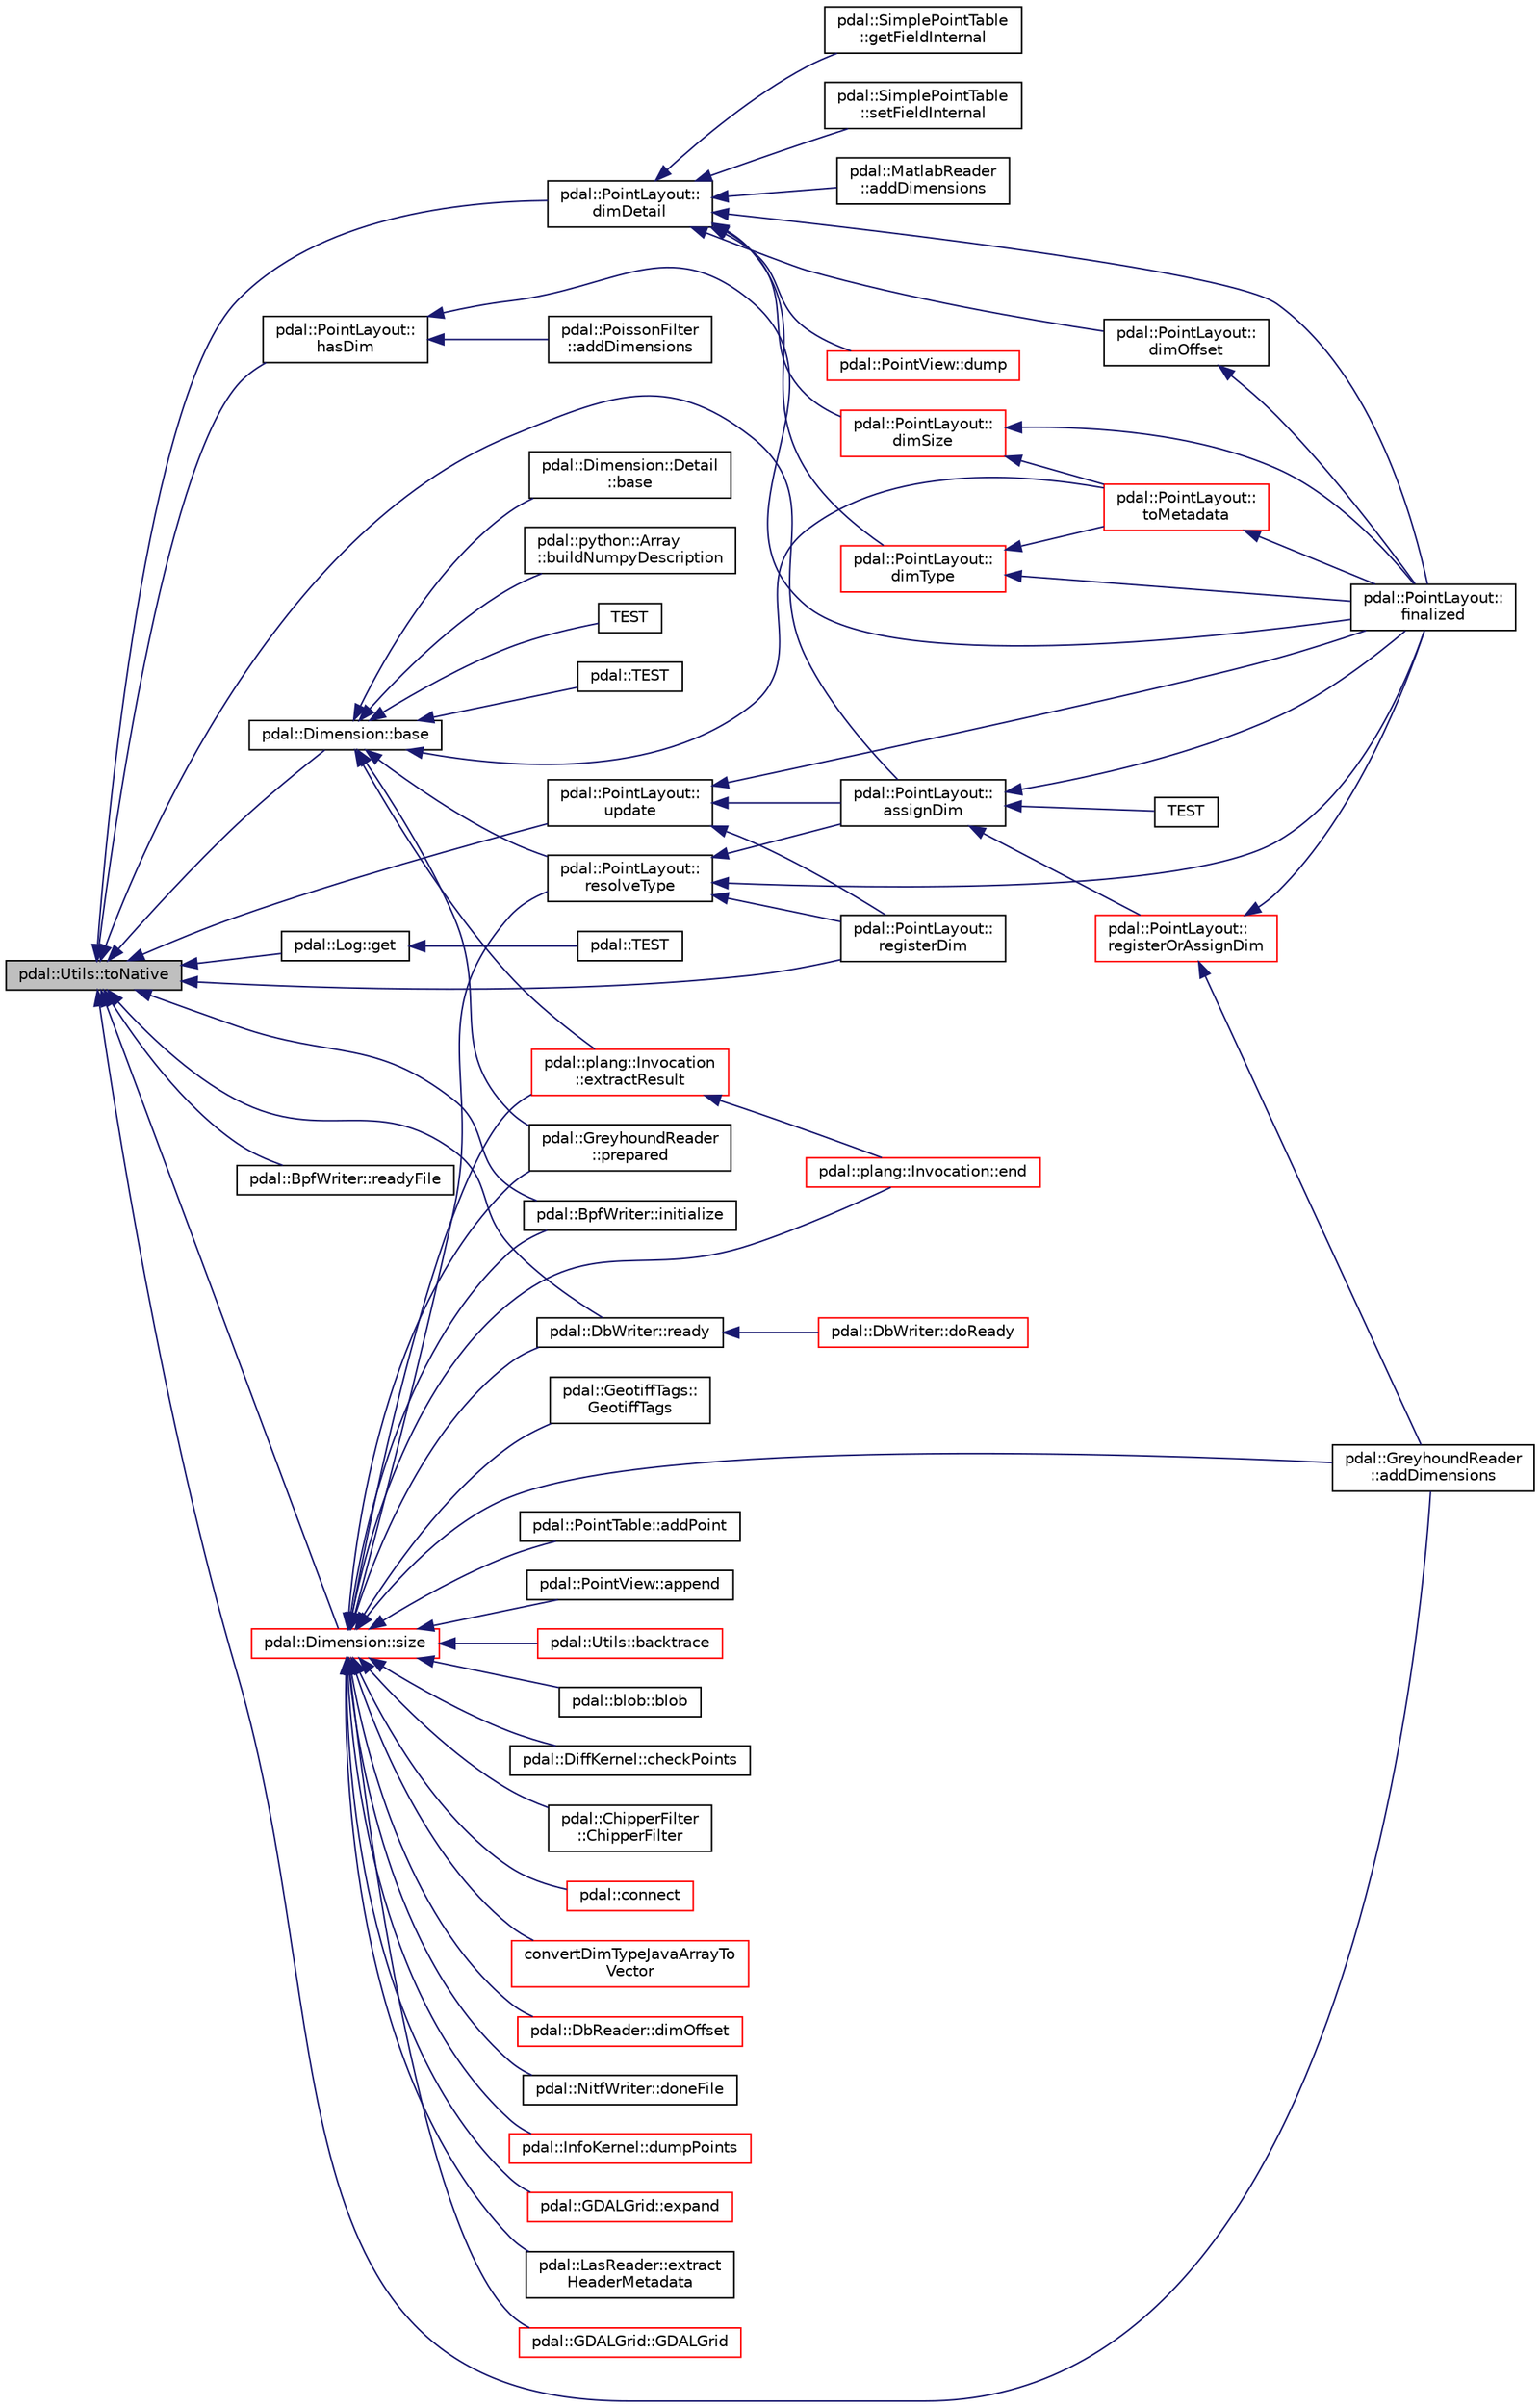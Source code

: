 digraph "pdal::Utils::toNative"
{
  edge [fontname="Helvetica",fontsize="10",labelfontname="Helvetica",labelfontsize="10"];
  node [fontname="Helvetica",fontsize="10",shape=record];
  rankdir="LR";
  Node1 [label="pdal::Utils::toNative",height=0.2,width=0.4,color="black", fillcolor="grey75", style="filled", fontcolor="black"];
  Node1 -> Node2 [dir="back",color="midnightblue",fontsize="10",style="solid",fontname="Helvetica"];
  Node2 [label="pdal::GreyhoundReader\l::addDimensions",height=0.2,width=0.4,color="black", fillcolor="white", style="filled",URL="$classpdal_1_1GreyhoundReader.html#a8e91ad9eaf4bcaefa3b47f43f7121ec5"];
  Node1 -> Node3 [dir="back",color="midnightblue",fontsize="10",style="solid",fontname="Helvetica"];
  Node3 [label="pdal::PointLayout::\lassignDim",height=0.2,width=0.4,color="black", fillcolor="white", style="filled",URL="$classpdal_1_1PointLayout.html#a62c64539215e8136b502e025627657ca"];
  Node3 -> Node4 [dir="back",color="midnightblue",fontsize="10",style="solid",fontname="Helvetica"];
  Node4 [label="pdal::PointLayout::\lfinalized",height=0.2,width=0.4,color="black", fillcolor="white", style="filled",URL="$classpdal_1_1PointLayout.html#a41955b0c316d4ae4d34eca8768be2ef9"];
  Node3 -> Node5 [dir="back",color="midnightblue",fontsize="10",style="solid",fontname="Helvetica"];
  Node5 [label="pdal::PointLayout::\lregisterOrAssignDim",height=0.2,width=0.4,color="red", fillcolor="white", style="filled",URL="$classpdal_1_1PointLayout.html#a5eb18bf1cedb4bd97f5db6a094b10360"];
  Node5 -> Node2 [dir="back",color="midnightblue",fontsize="10",style="solid",fontname="Helvetica"];
  Node5 -> Node4 [dir="back",color="midnightblue",fontsize="10",style="solid",fontname="Helvetica"];
  Node3 -> Node6 [dir="back",color="midnightblue",fontsize="10",style="solid",fontname="Helvetica"];
  Node6 [label="TEST",height=0.2,width=0.4,color="black", fillcolor="white", style="filled",URL="$PointViewTest_8cpp.html#a32cd87c76917493a23148e8c4febe209"];
  Node1 -> Node7 [dir="back",color="midnightblue",fontsize="10",style="solid",fontname="Helvetica"];
  Node7 [label="pdal::Dimension::base",height=0.2,width=0.4,color="black", fillcolor="white", style="filled",URL="$namespacepdal_1_1Dimension.html#ab9491687b8700d1db27e0aba1fcd7143"];
  Node7 -> Node8 [dir="back",color="midnightblue",fontsize="10",style="solid",fontname="Helvetica"];
  Node8 [label="pdal::Dimension::Detail\l::base",height=0.2,width=0.4,color="black", fillcolor="white", style="filled",URL="$classpdal_1_1Dimension_1_1Detail.html#a6b79653c8e097d9ffa4e744ab57c2746"];
  Node7 -> Node9 [dir="back",color="midnightblue",fontsize="10",style="solid",fontname="Helvetica"];
  Node9 [label="pdal::python::Array\l::buildNumpyDescription",height=0.2,width=0.4,color="black", fillcolor="white", style="filled",URL="$classpdal_1_1python_1_1Array.html#a0e1471cb9a25b24d503399799ad375ac"];
  Node7 -> Node10 [dir="back",color="midnightblue",fontsize="10",style="solid",fontname="Helvetica"];
  Node10 [label="pdal::plang::Invocation\l::extractResult",height=0.2,width=0.4,color="red", fillcolor="white", style="filled",URL="$classpdal_1_1plang_1_1Invocation.html#a25f0613ab386d4c2f7a1709e6069a4c5"];
  Node10 -> Node11 [dir="back",color="midnightblue",fontsize="10",style="solid",fontname="Helvetica"];
  Node11 [label="pdal::plang::Invocation::end",height=0.2,width=0.4,color="red", fillcolor="white", style="filled",URL="$classpdal_1_1plang_1_1Invocation.html#af0a21ef9951d6a5eefcc59c9c2e847b8"];
  Node7 -> Node12 [dir="back",color="midnightblue",fontsize="10",style="solid",fontname="Helvetica"];
  Node12 [label="pdal::GreyhoundReader\l::prepared",height=0.2,width=0.4,color="black", fillcolor="white", style="filled",URL="$classpdal_1_1GreyhoundReader.html#a0efe3298cfb80a47e25fe006d395ceb8"];
  Node7 -> Node13 [dir="back",color="midnightblue",fontsize="10",style="solid",fontname="Helvetica"];
  Node13 [label="pdal::PointLayout::\lresolveType",height=0.2,width=0.4,color="black", fillcolor="white", style="filled",URL="$classpdal_1_1PointLayout.html#aa1b5a748ef7b9467b4977606a7f61aa5"];
  Node13 -> Node3 [dir="back",color="midnightblue",fontsize="10",style="solid",fontname="Helvetica"];
  Node13 -> Node4 [dir="back",color="midnightblue",fontsize="10",style="solid",fontname="Helvetica"];
  Node13 -> Node14 [dir="back",color="midnightblue",fontsize="10",style="solid",fontname="Helvetica"];
  Node14 [label="pdal::PointLayout::\lregisterDim",height=0.2,width=0.4,color="black", fillcolor="white", style="filled",URL="$classpdal_1_1PointLayout.html#ac47cea7ccf03affbe8cd04af43c57ee9"];
  Node7 -> Node15 [dir="back",color="midnightblue",fontsize="10",style="solid",fontname="Helvetica"];
  Node15 [label="TEST",height=0.2,width=0.4,color="black", fillcolor="white", style="filled",URL="$UtilsTest_8cpp.html#a7c3c1d774dddc35dee473cc7fcd05da1"];
  Node7 -> Node16 [dir="back",color="midnightblue",fontsize="10",style="solid",fontname="Helvetica"];
  Node16 [label="pdal::TEST",height=0.2,width=0.4,color="black", fillcolor="white", style="filled",URL="$namespacepdal.html#a6ca19728aca1c952820f7f163848feba"];
  Node7 -> Node17 [dir="back",color="midnightblue",fontsize="10",style="solid",fontname="Helvetica"];
  Node17 [label="pdal::PointLayout::\ltoMetadata",height=0.2,width=0.4,color="red", fillcolor="white", style="filled",URL="$classpdal_1_1PointLayout.html#a677fc6bf9b31cdbb8d64f57d7e796140"];
  Node17 -> Node4 [dir="back",color="midnightblue",fontsize="10",style="solid",fontname="Helvetica"];
  Node1 -> Node18 [dir="back",color="midnightblue",fontsize="10",style="solid",fontname="Helvetica"];
  Node18 [label="pdal::PointLayout::\ldimDetail",height=0.2,width=0.4,color="black", fillcolor="white", style="filled",URL="$classpdal_1_1PointLayout.html#abcfdf0f917e71d1bd8a96bc64ff1e8a2"];
  Node18 -> Node19 [dir="back",color="midnightblue",fontsize="10",style="solid",fontname="Helvetica"];
  Node19 [label="pdal::MatlabReader\l::addDimensions",height=0.2,width=0.4,color="black", fillcolor="white", style="filled",URL="$classpdal_1_1MatlabReader.html#ad74be4b747091ed8a6b03d88a615a9a8"];
  Node18 -> Node20 [dir="back",color="midnightblue",fontsize="10",style="solid",fontname="Helvetica"];
  Node20 [label="pdal::PointLayout::\ldimOffset",height=0.2,width=0.4,color="black", fillcolor="white", style="filled",URL="$classpdal_1_1PointLayout.html#a9272ad881305d1bd3b258643f68ace72"];
  Node20 -> Node4 [dir="back",color="midnightblue",fontsize="10",style="solid",fontname="Helvetica"];
  Node18 -> Node21 [dir="back",color="midnightblue",fontsize="10",style="solid",fontname="Helvetica"];
  Node21 [label="pdal::PointLayout::\ldimSize",height=0.2,width=0.4,color="red", fillcolor="white", style="filled",URL="$classpdal_1_1PointLayout.html#ac2fa83b59ea49e234822cd432e71455d"];
  Node21 -> Node4 [dir="back",color="midnightblue",fontsize="10",style="solid",fontname="Helvetica"];
  Node21 -> Node17 [dir="back",color="midnightblue",fontsize="10",style="solid",fontname="Helvetica"];
  Node18 -> Node22 [dir="back",color="midnightblue",fontsize="10",style="solid",fontname="Helvetica"];
  Node22 [label="pdal::PointLayout::\ldimType",height=0.2,width=0.4,color="red", fillcolor="white", style="filled",URL="$classpdal_1_1PointLayout.html#adaef1dfccc620aa7f7f2a57ea2c19d6d"];
  Node22 -> Node4 [dir="back",color="midnightblue",fontsize="10",style="solid",fontname="Helvetica"];
  Node22 -> Node17 [dir="back",color="midnightblue",fontsize="10",style="solid",fontname="Helvetica"];
  Node18 -> Node23 [dir="back",color="midnightblue",fontsize="10",style="solid",fontname="Helvetica"];
  Node23 [label="pdal::PointView::dump",height=0.2,width=0.4,color="red", fillcolor="white", style="filled",URL="$classpdal_1_1PointView.html#a3de238250c283f7daf4f7a8436f33729"];
  Node18 -> Node4 [dir="back",color="midnightblue",fontsize="10",style="solid",fontname="Helvetica"];
  Node18 -> Node24 [dir="back",color="midnightblue",fontsize="10",style="solid",fontname="Helvetica"];
  Node24 [label="pdal::SimplePointTable\l::getFieldInternal",height=0.2,width=0.4,color="black", fillcolor="white", style="filled",URL="$classpdal_1_1SimplePointTable.html#a100f260b00fb8ca111314a4f35d64d5e"];
  Node18 -> Node25 [dir="back",color="midnightblue",fontsize="10",style="solid",fontname="Helvetica"];
  Node25 [label="pdal::SimplePointTable\l::setFieldInternal",height=0.2,width=0.4,color="black", fillcolor="white", style="filled",URL="$classpdal_1_1SimplePointTable.html#ac6926f874d2f9aee40138a69b29e385e"];
  Node1 -> Node26 [dir="back",color="midnightblue",fontsize="10",style="solid",fontname="Helvetica"];
  Node26 [label="pdal::Log::get",height=0.2,width=0.4,color="black", fillcolor="white", style="filled",URL="$classpdal_1_1Log.html#a55b5c8d21fb25aed225a85a3e655622e"];
  Node26 -> Node27 [dir="back",color="midnightblue",fontsize="10",style="solid",fontname="Helvetica"];
  Node27 [label="pdal::TEST",height=0.2,width=0.4,color="black", fillcolor="white", style="filled",URL="$namespacepdal.html#aa3fba35e4df9fdf91da5733710b3b252"];
  Node1 -> Node28 [dir="back",color="midnightblue",fontsize="10",style="solid",fontname="Helvetica"];
  Node28 [label="pdal::PointLayout::\lhasDim",height=0.2,width=0.4,color="black", fillcolor="white", style="filled",URL="$classpdal_1_1PointLayout.html#ad65974ca933954236f23cc3a05a230e6"];
  Node28 -> Node29 [dir="back",color="midnightblue",fontsize="10",style="solid",fontname="Helvetica"];
  Node29 [label="pdal::PoissonFilter\l::addDimensions",height=0.2,width=0.4,color="black", fillcolor="white", style="filled",URL="$classpdal_1_1PoissonFilter.html#aebbe2f92e3b8ae9a26ac2b6d74dfeb42"];
  Node28 -> Node4 [dir="back",color="midnightblue",fontsize="10",style="solid",fontname="Helvetica"];
  Node1 -> Node30 [dir="back",color="midnightblue",fontsize="10",style="solid",fontname="Helvetica"];
  Node30 [label="pdal::BpfWriter::initialize",height=0.2,width=0.4,color="black", fillcolor="white", style="filled",URL="$classpdal_1_1BpfWriter.html#a526c1c3f5d9b660155d8f44a5ade8de2"];
  Node1 -> Node31 [dir="back",color="midnightblue",fontsize="10",style="solid",fontname="Helvetica"];
  Node31 [label="pdal::DbWriter::ready",height=0.2,width=0.4,color="black", fillcolor="white", style="filled",URL="$classpdal_1_1DbWriter.html#a39553d80fb4fb40fb9cb9bd7b634df66"];
  Node31 -> Node32 [dir="back",color="midnightblue",fontsize="10",style="solid",fontname="Helvetica"];
  Node32 [label="pdal::DbWriter::doReady",height=0.2,width=0.4,color="red", fillcolor="white", style="filled",URL="$classpdal_1_1DbWriter.html#a0e1666ce3872f2d6c0c1059df0c82340"];
  Node1 -> Node33 [dir="back",color="midnightblue",fontsize="10",style="solid",fontname="Helvetica"];
  Node33 [label="pdal::BpfWriter::readyFile",height=0.2,width=0.4,color="black", fillcolor="white", style="filled",URL="$classpdal_1_1BpfWriter.html#a4d02d7d6a8639c21605d5548bb463d71"];
  Node1 -> Node14 [dir="back",color="midnightblue",fontsize="10",style="solid",fontname="Helvetica"];
  Node1 -> Node34 [dir="back",color="midnightblue",fontsize="10",style="solid",fontname="Helvetica"];
  Node34 [label="pdal::Dimension::size",height=0.2,width=0.4,color="red", fillcolor="white", style="filled",URL="$namespacepdal_1_1Dimension.html#acf81dae9d5946f3a941f9df154b2329b"];
  Node34 -> Node2 [dir="back",color="midnightblue",fontsize="10",style="solid",fontname="Helvetica"];
  Node34 -> Node35 [dir="back",color="midnightblue",fontsize="10",style="solid",fontname="Helvetica"];
  Node35 [label="pdal::PointTable::addPoint",height=0.2,width=0.4,color="black", fillcolor="white", style="filled",URL="$classpdal_1_1PointTable.html#adc6ac2fa1405ccf1b1910b0a5db9aaac"];
  Node34 -> Node36 [dir="back",color="midnightblue",fontsize="10",style="solid",fontname="Helvetica"];
  Node36 [label="pdal::PointView::append",height=0.2,width=0.4,color="black", fillcolor="white", style="filled",URL="$classpdal_1_1PointView.html#ad8267ce45d11bf7b8a8fb37a785da470"];
  Node34 -> Node37 [dir="back",color="midnightblue",fontsize="10",style="solid",fontname="Helvetica"];
  Node37 [label="pdal::Utils::backtrace",height=0.2,width=0.4,color="red", fillcolor="white", style="filled",URL="$namespacepdal_1_1Utils.html#af919291c8d8312d8870fdd9fccf1c339"];
  Node34 -> Node38 [dir="back",color="midnightblue",fontsize="10",style="solid",fontname="Helvetica"];
  Node38 [label="pdal::blob::blob",height=0.2,width=0.4,color="black", fillcolor="white", style="filled",URL="$classpdal_1_1blob.html#a888922df3fc07b85ba01a1a2d03e8e7e"];
  Node34 -> Node39 [dir="back",color="midnightblue",fontsize="10",style="solid",fontname="Helvetica"];
  Node39 [label="pdal::DiffKernel::checkPoints",height=0.2,width=0.4,color="black", fillcolor="white", style="filled",URL="$classpdal_1_1DiffKernel.html#a62476920df163ad274b3aeab0b1538a2"];
  Node34 -> Node40 [dir="back",color="midnightblue",fontsize="10",style="solid",fontname="Helvetica"];
  Node40 [label="pdal::ChipperFilter\l::ChipperFilter",height=0.2,width=0.4,color="black", fillcolor="white", style="filled",URL="$classpdal_1_1ChipperFilter.html#ac3556fc1324a1f9f51fe5fd75705e487"];
  Node34 -> Node41 [dir="back",color="midnightblue",fontsize="10",style="solid",fontname="Helvetica"];
  Node41 [label="pdal::connect",height=0.2,width=0.4,color="red", fillcolor="white", style="filled",URL="$namespacepdal.html#a923ba44d8815490512521c355b75c38b"];
  Node34 -> Node42 [dir="back",color="midnightblue",fontsize="10",style="solid",fontname="Helvetica"];
  Node42 [label="convertDimTypeJavaArrayTo\lVector",height=0.2,width=0.4,color="red", fillcolor="white", style="filled",URL="$io__pdal__PointView_8cpp.html#ad0eb885be2fafdfed53c74d8c125b9a1"];
  Node34 -> Node43 [dir="back",color="midnightblue",fontsize="10",style="solid",fontname="Helvetica"];
  Node43 [label="pdal::DbReader::dimOffset",height=0.2,width=0.4,color="red", fillcolor="white", style="filled",URL="$classpdal_1_1DbReader.html#ad9a216ed7f060c510d63aa0da49e29d1"];
  Node34 -> Node44 [dir="back",color="midnightblue",fontsize="10",style="solid",fontname="Helvetica"];
  Node44 [label="pdal::NitfWriter::doneFile",height=0.2,width=0.4,color="black", fillcolor="white", style="filled",URL="$classpdal_1_1NitfWriter.html#a0320785ad5311c55705c6b41a13cfb75"];
  Node34 -> Node45 [dir="back",color="midnightblue",fontsize="10",style="solid",fontname="Helvetica"];
  Node45 [label="pdal::InfoKernel::dumpPoints",height=0.2,width=0.4,color="red", fillcolor="white", style="filled",URL="$classpdal_1_1InfoKernel.html#ae3390441d7172ddfee191dddef7c2fce"];
  Node34 -> Node11 [dir="back",color="midnightblue",fontsize="10",style="solid",fontname="Helvetica"];
  Node34 -> Node46 [dir="back",color="midnightblue",fontsize="10",style="solid",fontname="Helvetica"];
  Node46 [label="pdal::GDALGrid::expand",height=0.2,width=0.4,color="red", fillcolor="white", style="filled",URL="$classpdal_1_1GDALGrid.html#aa524041954c1c1e738916de588052472"];
  Node34 -> Node47 [dir="back",color="midnightblue",fontsize="10",style="solid",fontname="Helvetica"];
  Node47 [label="pdal::LasReader::extract\lHeaderMetadata",height=0.2,width=0.4,color="black", fillcolor="white", style="filled",URL="$classpdal_1_1LasReader.html#ae37da23f5ec384cb4b43be8c9676805a"];
  Node34 -> Node10 [dir="back",color="midnightblue",fontsize="10",style="solid",fontname="Helvetica"];
  Node34 -> Node48 [dir="back",color="midnightblue",fontsize="10",style="solid",fontname="Helvetica"];
  Node48 [label="pdal::GDALGrid::GDALGrid",height=0.2,width=0.4,color="red", fillcolor="white", style="filled",URL="$classpdal_1_1GDALGrid.html#af0eff4dc25db4bcd107305c6c57f4b6d"];
  Node34 -> Node49 [dir="back",color="midnightblue",fontsize="10",style="solid",fontname="Helvetica"];
  Node49 [label="pdal::GeotiffTags::\lGeotiffTags",height=0.2,width=0.4,color="black", fillcolor="white", style="filled",URL="$classpdal_1_1GeotiffTags.html#a458f5102ba4629d26231540764fb5c89"];
  Node34 -> Node30 [dir="back",color="midnightblue",fontsize="10",style="solid",fontname="Helvetica"];
  Node34 -> Node12 [dir="back",color="midnightblue",fontsize="10",style="solid",fontname="Helvetica"];
  Node34 -> Node31 [dir="back",color="midnightblue",fontsize="10",style="solid",fontname="Helvetica"];
  Node34 -> Node13 [dir="back",color="midnightblue",fontsize="10",style="solid",fontname="Helvetica"];
  Node1 -> Node50 [dir="back",color="midnightblue",fontsize="10",style="solid",fontname="Helvetica"];
  Node50 [label="pdal::PointLayout::\lupdate",height=0.2,width=0.4,color="black", fillcolor="white", style="filled",URL="$classpdal_1_1PointLayout.html#a63db6cc5de2aea2b949ee0c34e1d5501"];
  Node50 -> Node3 [dir="back",color="midnightblue",fontsize="10",style="solid",fontname="Helvetica"];
  Node50 -> Node4 [dir="back",color="midnightblue",fontsize="10",style="solid",fontname="Helvetica"];
  Node50 -> Node14 [dir="back",color="midnightblue",fontsize="10",style="solid",fontname="Helvetica"];
}
